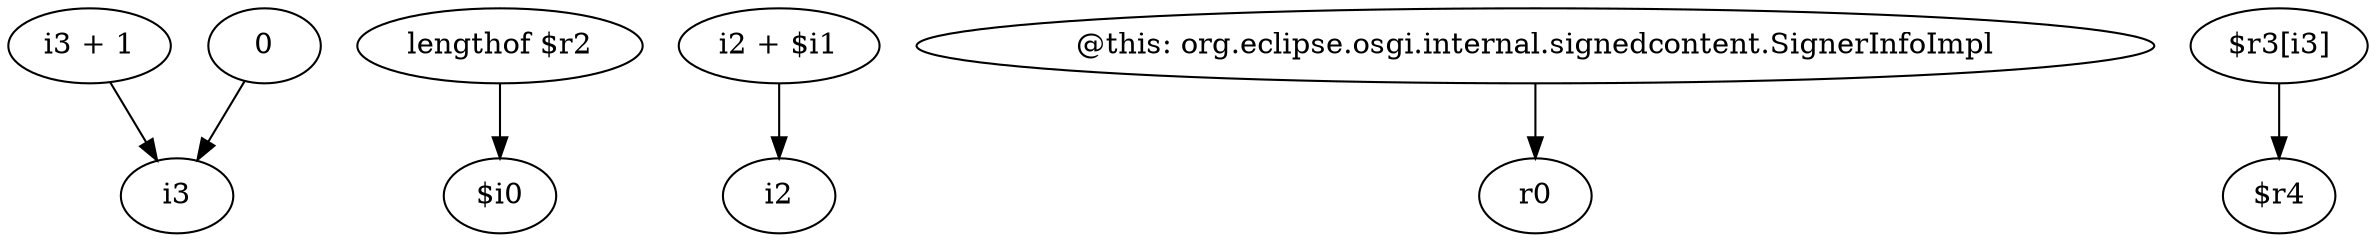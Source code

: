 digraph g {
0[label="i3 + 1"]
1[label="i3"]
0->1[label=""]
2[label="lengthof $r2"]
3[label="$i0"]
2->3[label=""]
4[label="i2 + $i1"]
5[label="i2"]
4->5[label=""]
6[label="0"]
6->1[label=""]
7[label="@this: org.eclipse.osgi.internal.signedcontent.SignerInfoImpl"]
8[label="r0"]
7->8[label=""]
9[label="$r3[i3]"]
10[label="$r4"]
9->10[label=""]
}